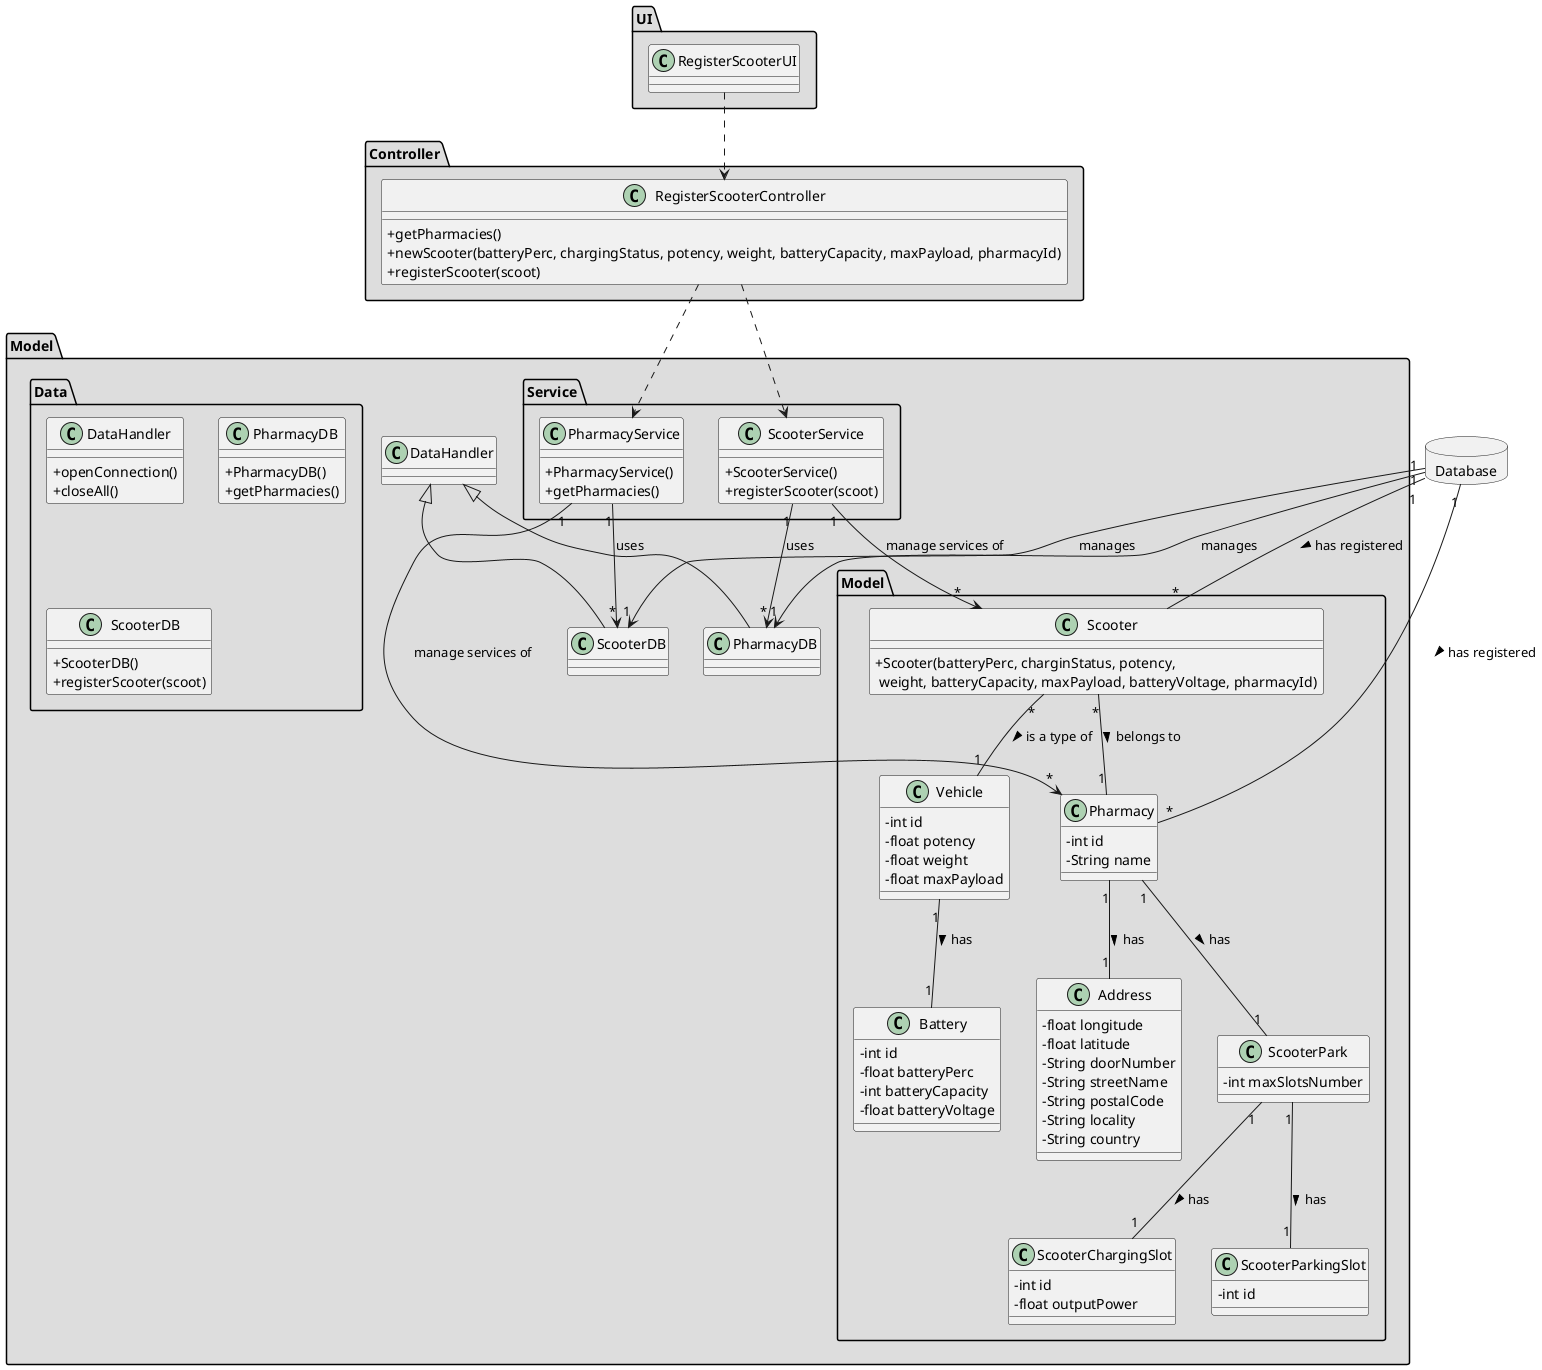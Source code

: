 @startuml
skinparam classAttributeIconSize 0

database Database {
}

package "UI" #DDDDDD {
class RegisterScooterUI{
}
}

package "Controller" #DDDDDD {
class RegisterScooterController{
+getPharmacies()
+newScooter(batteryPerc, chargingStatus, potency, weight, batteryCapacity, maxPayload, pharmacyId)
+registerScooter(scoot)
}
}


package "Model" #DDDDDD {
 package "Service" #DDDDDD {
  class PharmacyService{
      +PharmacyService()
      +getPharmacies()
  }

  class ScooterService{
      +ScooterService()
      +registerScooter(scoot)
   }
}

package "Model" #DDDDDD {
class ScooterPark{
-   int maxSlotsNumber
}

class ScooterChargingSlot{
-   int id
-   float outputPower
}

class ScooterParkingSlot{
-   int id
}

class Scooter{
+Scooter(batteryPerc, charginStatus, potency,\n weight, batteryCapacity, maxPayload, batteryVoltage, pharmacyId)

}

class Vehicle{
  -int id
  -float potency
  -float weight
  -float maxPayload
}

class Battery{
  -int id
  -float batteryPerc
  -int batteryCapacity
  -float batteryVoltage
}


class Address{
  -float longitude
  -float latitude
  -String doorNumber
  -String streetName
  -String postalCode
  -String locality
  -String country
}

class Pharmacy {
  -int id
  -String name
}
}


package "Data" #DDDDDD {
class DataHandler{
    +openConnection()
    +closeAll()
}
class PharmacyDB{
     +PharmacyDB()
     +getPharmacies()
 }

 class ScooterDB{
     +ScooterDB()
     +registerScooter(scoot)
  }
}

class PharmacyDB extends DataHandler
class ScooterDB extends DataHandler

RegisterScooterUI ..> RegisterScooterController
RegisterScooterController ..> PharmacyService
RegisterScooterController ..> ScooterService
Database "1" --> "1" PharmacyDB : manages
Database "1" --> "1" ScooterDB : manages
ScooterService "1" --> "*" PharmacyDB : uses
PharmacyService "1" --> "*" ScooterDB : uses
PharmacyService "1" --> "*" Pharmacy : manage services of
ScooterService "1" --> "*" Scooter : manage services of

Database "1" -- "*" Pharmacy : has registered >
Database "1" -- "*" Scooter : has registered >

Vehicle "1" -- "1" Battery : has >
Scooter "*" -- "1" Vehicle : is a type of >
Scooter "*" -- "1" Pharmacy : belongs to >
Pharmacy "1" -- "1" Address : has >
Pharmacy "1" -- "1" ScooterPark : has >
ScooterPark "1" -- "1" ScooterChargingSlot : has >
ScooterPark "1" -- "1" ScooterParkingSlot : has >

@enduml